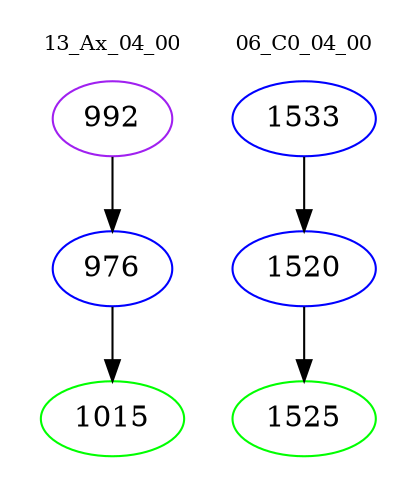 digraph{
subgraph cluster_0 {
color = white
label = "13_Ax_04_00";
fontsize=10;
T0_992 [label="992", color="purple"]
T0_992 -> T0_976 [color="black"]
T0_976 [label="976", color="blue"]
T0_976 -> T0_1015 [color="black"]
T0_1015 [label="1015", color="green"]
}
subgraph cluster_1 {
color = white
label = "06_C0_04_00";
fontsize=10;
T1_1533 [label="1533", color="blue"]
T1_1533 -> T1_1520 [color="black"]
T1_1520 [label="1520", color="blue"]
T1_1520 -> T1_1525 [color="black"]
T1_1525 [label="1525", color="green"]
}
}
